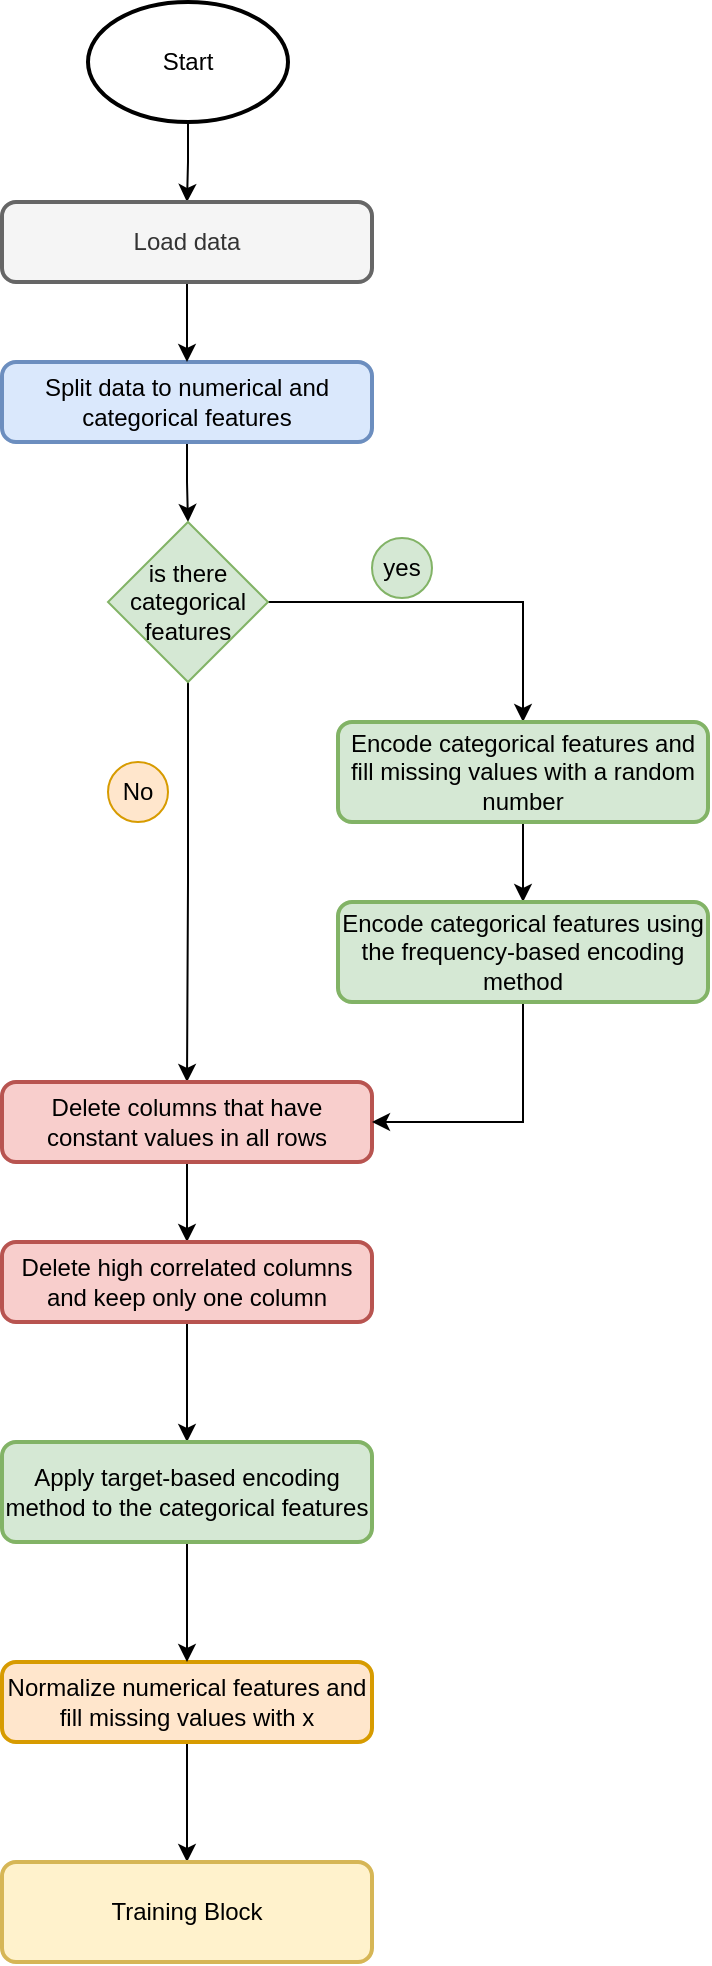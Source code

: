 <mxfile version="12.0.0" type="device" pages="1"><diagram id="UscGvR5lduq-6yT8MEFN" name="Page-1"><mxGraphModel dx="978" dy="596" grid="1" gridSize="10" guides="1" tooltips="1" connect="1" arrows="1" fold="1" page="1" pageScale="1" pageWidth="850" pageHeight="1100" math="0" shadow="0"><root><mxCell id="0"/><mxCell id="1" parent="0"/><mxCell id="5tByFmoggkuoGjyI6Lf4-7" value="" style="edgeStyle=orthogonalEdgeStyle;rounded=0;orthogonalLoop=1;jettySize=auto;html=1;" parent="1" source="5tByFmoggkuoGjyI6Lf4-1" target="5tByFmoggkuoGjyI6Lf4-5" edge="1"><mxGeometry relative="1" as="geometry"/></mxCell><mxCell id="5tByFmoggkuoGjyI6Lf4-1" value="Start" style="strokeWidth=2;html=1;shape=mxgraph.flowchart.start_1;whiteSpace=wrap;" parent="1" vertex="1"><mxGeometry x="375" y="30" width="100" height="60" as="geometry"/></mxCell><mxCell id="5tByFmoggkuoGjyI6Lf4-10" value="" style="edgeStyle=orthogonalEdgeStyle;rounded=0;orthogonalLoop=1;jettySize=auto;html=1;" parent="1" source="5tByFmoggkuoGjyI6Lf4-4" target="5tByFmoggkuoGjyI6Lf4-9" edge="1"><mxGeometry relative="1" as="geometry"/></mxCell><mxCell id="5tByFmoggkuoGjyI6Lf4-4" value="Split data to numerical and categorical features" style="rounded=1;whiteSpace=wrap;html=1;absoluteArcSize=1;arcSize=14;strokeWidth=2;fillColor=#dae8fc;strokeColor=#6c8ebf;" parent="1" vertex="1"><mxGeometry x="332" y="210" width="185" height="40" as="geometry"/></mxCell><mxCell id="5tByFmoggkuoGjyI6Lf4-8" value="" style="edgeStyle=orthogonalEdgeStyle;rounded=0;orthogonalLoop=1;jettySize=auto;html=1;" parent="1" source="5tByFmoggkuoGjyI6Lf4-5" target="5tByFmoggkuoGjyI6Lf4-4" edge="1"><mxGeometry relative="1" as="geometry"/></mxCell><mxCell id="5tByFmoggkuoGjyI6Lf4-5" value="Load data" style="rounded=1;whiteSpace=wrap;html=1;absoluteArcSize=1;arcSize=14;strokeWidth=2;fillColor=#f5f5f5;strokeColor=#666666;fontColor=#333333;" parent="1" vertex="1"><mxGeometry x="332" y="130" width="185" height="40" as="geometry"/></mxCell><mxCell id="5tByFmoggkuoGjyI6Lf4-12" style="edgeStyle=orthogonalEdgeStyle;rounded=0;orthogonalLoop=1;jettySize=auto;html=1;entryX=0.5;entryY=0;entryDx=0;entryDy=0;" parent="1" source="5tByFmoggkuoGjyI6Lf4-9" target="5tByFmoggkuoGjyI6Lf4-11" edge="1"><mxGeometry relative="1" as="geometry"/></mxCell><mxCell id="z69mxYD7mPIJ8f9I0HZ--3" style="edgeStyle=orthogonalEdgeStyle;rounded=0;orthogonalLoop=1;jettySize=auto;html=1;entryX=0.5;entryY=0;entryDx=0;entryDy=0;" parent="1" source="5tByFmoggkuoGjyI6Lf4-9" target="z69mxYD7mPIJ8f9I0HZ--1" edge="1"><mxGeometry relative="1" as="geometry"/></mxCell><mxCell id="5tByFmoggkuoGjyI6Lf4-9" value="is there categorical features" style="rhombus;whiteSpace=wrap;html=1;fillColor=#d5e8d4;strokeColor=#82b366;" parent="1" vertex="1"><mxGeometry x="385" y="290" width="80" height="80" as="geometry"/></mxCell><mxCell id="xJeHiEnqf43Py1fL0I3W-2" style="edgeStyle=orthogonalEdgeStyle;rounded=0;orthogonalLoop=1;jettySize=auto;html=1;entryX=0.5;entryY=0;entryDx=0;entryDy=0;" edge="1" parent="1" source="5tByFmoggkuoGjyI6Lf4-11" target="xJeHiEnqf43Py1fL0I3W-1"><mxGeometry relative="1" as="geometry"/></mxCell><mxCell id="5tByFmoggkuoGjyI6Lf4-11" value="Encode categorical features and fill missing values with a random number" style="rounded=1;whiteSpace=wrap;html=1;absoluteArcSize=1;arcSize=14;strokeWidth=2;fillColor=#d5e8d4;strokeColor=#82b366;" parent="1" vertex="1"><mxGeometry x="500" y="390" width="185" height="50" as="geometry"/></mxCell><mxCell id="5tByFmoggkuoGjyI6Lf4-13" value="yes" style="ellipse;whiteSpace=wrap;html=1;aspect=fixed;fillColor=#d5e8d4;strokeColor=#82b366;" parent="1" vertex="1"><mxGeometry x="517" y="298" width="30" height="30" as="geometry"/></mxCell><mxCell id="5tByFmoggkuoGjyI6Lf4-22" value="" style="edgeStyle=orthogonalEdgeStyle;rounded=0;orthogonalLoop=1;jettySize=auto;html=1;" parent="1" source="5tByFmoggkuoGjyI6Lf4-15" target="5tByFmoggkuoGjyI6Lf4-21" edge="1"><mxGeometry relative="1" as="geometry"/></mxCell><mxCell id="5tByFmoggkuoGjyI6Lf4-15" value="Normalize numerical features and fill missing values with x" style="rounded=1;whiteSpace=wrap;html=1;absoluteArcSize=1;arcSize=14;strokeWidth=2;fillColor=#ffe6cc;strokeColor=#d79b00;" parent="1" vertex="1"><mxGeometry x="332" y="860" width="185" height="40" as="geometry"/></mxCell><mxCell id="5tByFmoggkuoGjyI6Lf4-20" value="No" style="ellipse;whiteSpace=wrap;html=1;aspect=fixed;fillColor=#ffe6cc;strokeColor=#d79b00;" parent="1" vertex="1"><mxGeometry x="385" y="410" width="30" height="30" as="geometry"/></mxCell><mxCell id="5tByFmoggkuoGjyI6Lf4-21" value="Training Block" style="rounded=1;whiteSpace=wrap;html=1;absoluteArcSize=1;arcSize=14;strokeWidth=2;fillColor=#fff2cc;strokeColor=#d6b656;" parent="1" vertex="1"><mxGeometry x="332" y="960" width="185" height="50" as="geometry"/></mxCell><mxCell id="z69mxYD7mPIJ8f9I0HZ--5" value="" style="edgeStyle=orthogonalEdgeStyle;rounded=0;orthogonalLoop=1;jettySize=auto;html=1;" parent="1" source="z69mxYD7mPIJ8f9I0HZ--1" target="z69mxYD7mPIJ8f9I0HZ--4" edge="1"><mxGeometry relative="1" as="geometry"/></mxCell><mxCell id="z69mxYD7mPIJ8f9I0HZ--1" value="Delete columns that have constant values in all rows" style="rounded=1;whiteSpace=wrap;html=1;absoluteArcSize=1;arcSize=14;strokeWidth=2;fillColor=#f8cecc;strokeColor=#b85450;" parent="1" vertex="1"><mxGeometry x="332" y="570" width="185" height="40" as="geometry"/></mxCell><mxCell id="ZG7rvjGeullshooVJTMx-2" style="edgeStyle=orthogonalEdgeStyle;rounded=0;orthogonalLoop=1;jettySize=auto;html=1;entryX=0.5;entryY=0;entryDx=0;entryDy=0;" parent="1" source="z69mxYD7mPIJ8f9I0HZ--4" target="ZG7rvjGeullshooVJTMx-1" edge="1"><mxGeometry relative="1" as="geometry"/></mxCell><mxCell id="z69mxYD7mPIJ8f9I0HZ--4" value="Delete high correlated columns and keep only one column" style="rounded=1;whiteSpace=wrap;html=1;absoluteArcSize=1;arcSize=14;strokeWidth=2;fillColor=#f8cecc;strokeColor=#b85450;" parent="1" vertex="1"><mxGeometry x="332" y="650" width="185" height="40" as="geometry"/></mxCell><mxCell id="ZG7rvjGeullshooVJTMx-3" style="edgeStyle=orthogonalEdgeStyle;rounded=0;orthogonalLoop=1;jettySize=auto;html=1;entryX=0.5;entryY=0;entryDx=0;entryDy=0;" parent="1" source="ZG7rvjGeullshooVJTMx-1" target="5tByFmoggkuoGjyI6Lf4-15" edge="1"><mxGeometry relative="1" as="geometry"/></mxCell><mxCell id="ZG7rvjGeullshooVJTMx-1" value="Apply target-based encoding method to the categorical features" style="rounded=1;whiteSpace=wrap;html=1;absoluteArcSize=1;arcSize=14;strokeWidth=2;fillColor=#d5e8d4;strokeColor=#82b366;" parent="1" vertex="1"><mxGeometry x="332" y="750" width="185" height="50" as="geometry"/></mxCell><mxCell id="xJeHiEnqf43Py1fL0I3W-3" style="edgeStyle=orthogonalEdgeStyle;rounded=0;orthogonalLoop=1;jettySize=auto;html=1;entryX=1;entryY=0.5;entryDx=0;entryDy=0;" edge="1" parent="1" source="xJeHiEnqf43Py1fL0I3W-1" target="z69mxYD7mPIJ8f9I0HZ--1"><mxGeometry relative="1" as="geometry"/></mxCell><mxCell id="xJeHiEnqf43Py1fL0I3W-1" value="&lt;div&gt;Encode categorical features using the frequency-based encoding method&lt;/div&gt;" style="rounded=1;whiteSpace=wrap;html=1;absoluteArcSize=1;arcSize=14;strokeWidth=2;fillColor=#d5e8d4;strokeColor=#82b366;" vertex="1" parent="1"><mxGeometry x="500" y="480" width="185" height="50" as="geometry"/></mxCell></root></mxGraphModel></diagram></mxfile>